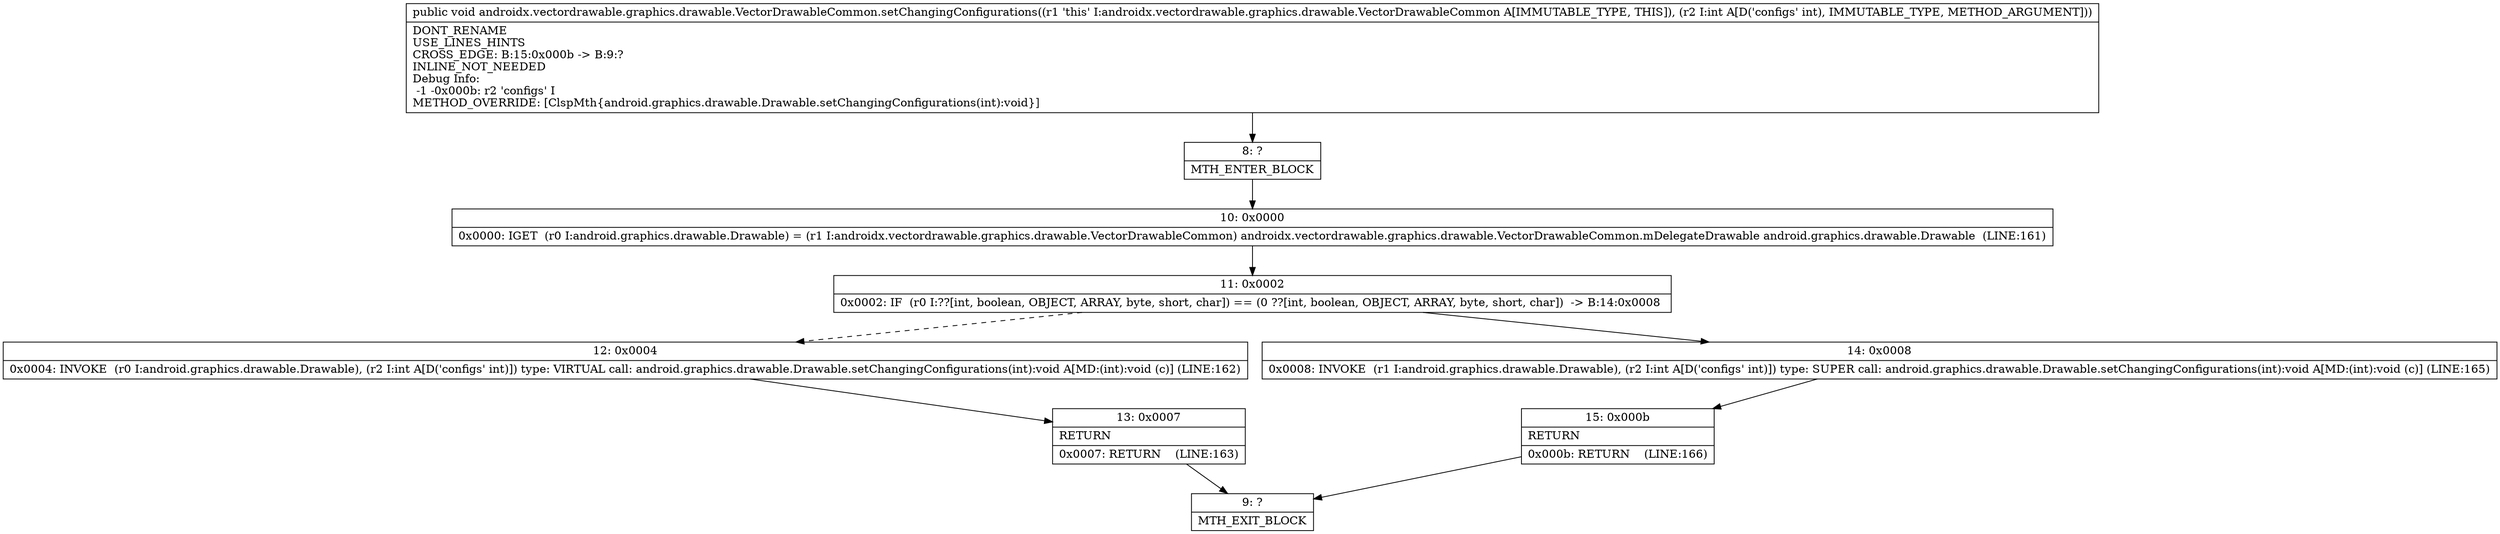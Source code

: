 digraph "CFG forandroidx.vectordrawable.graphics.drawable.VectorDrawableCommon.setChangingConfigurations(I)V" {
Node_8 [shape=record,label="{8\:\ ?|MTH_ENTER_BLOCK\l}"];
Node_10 [shape=record,label="{10\:\ 0x0000|0x0000: IGET  (r0 I:android.graphics.drawable.Drawable) = (r1 I:androidx.vectordrawable.graphics.drawable.VectorDrawableCommon) androidx.vectordrawable.graphics.drawable.VectorDrawableCommon.mDelegateDrawable android.graphics.drawable.Drawable  (LINE:161)\l}"];
Node_11 [shape=record,label="{11\:\ 0x0002|0x0002: IF  (r0 I:??[int, boolean, OBJECT, ARRAY, byte, short, char]) == (0 ??[int, boolean, OBJECT, ARRAY, byte, short, char])  \-\> B:14:0x0008 \l}"];
Node_12 [shape=record,label="{12\:\ 0x0004|0x0004: INVOKE  (r0 I:android.graphics.drawable.Drawable), (r2 I:int A[D('configs' int)]) type: VIRTUAL call: android.graphics.drawable.Drawable.setChangingConfigurations(int):void A[MD:(int):void (c)] (LINE:162)\l}"];
Node_13 [shape=record,label="{13\:\ 0x0007|RETURN\l|0x0007: RETURN    (LINE:163)\l}"];
Node_9 [shape=record,label="{9\:\ ?|MTH_EXIT_BLOCK\l}"];
Node_14 [shape=record,label="{14\:\ 0x0008|0x0008: INVOKE  (r1 I:android.graphics.drawable.Drawable), (r2 I:int A[D('configs' int)]) type: SUPER call: android.graphics.drawable.Drawable.setChangingConfigurations(int):void A[MD:(int):void (c)] (LINE:165)\l}"];
Node_15 [shape=record,label="{15\:\ 0x000b|RETURN\l|0x000b: RETURN    (LINE:166)\l}"];
MethodNode[shape=record,label="{public void androidx.vectordrawable.graphics.drawable.VectorDrawableCommon.setChangingConfigurations((r1 'this' I:androidx.vectordrawable.graphics.drawable.VectorDrawableCommon A[IMMUTABLE_TYPE, THIS]), (r2 I:int A[D('configs' int), IMMUTABLE_TYPE, METHOD_ARGUMENT]))  | DONT_RENAME\lUSE_LINES_HINTS\lCROSS_EDGE: B:15:0x000b \-\> B:9:?\lINLINE_NOT_NEEDED\lDebug Info:\l  \-1 \-0x000b: r2 'configs' I\lMETHOD_OVERRIDE: [ClspMth\{android.graphics.drawable.Drawable.setChangingConfigurations(int):void\}]\l}"];
MethodNode -> Node_8;Node_8 -> Node_10;
Node_10 -> Node_11;
Node_11 -> Node_12[style=dashed];
Node_11 -> Node_14;
Node_12 -> Node_13;
Node_13 -> Node_9;
Node_14 -> Node_15;
Node_15 -> Node_9;
}

